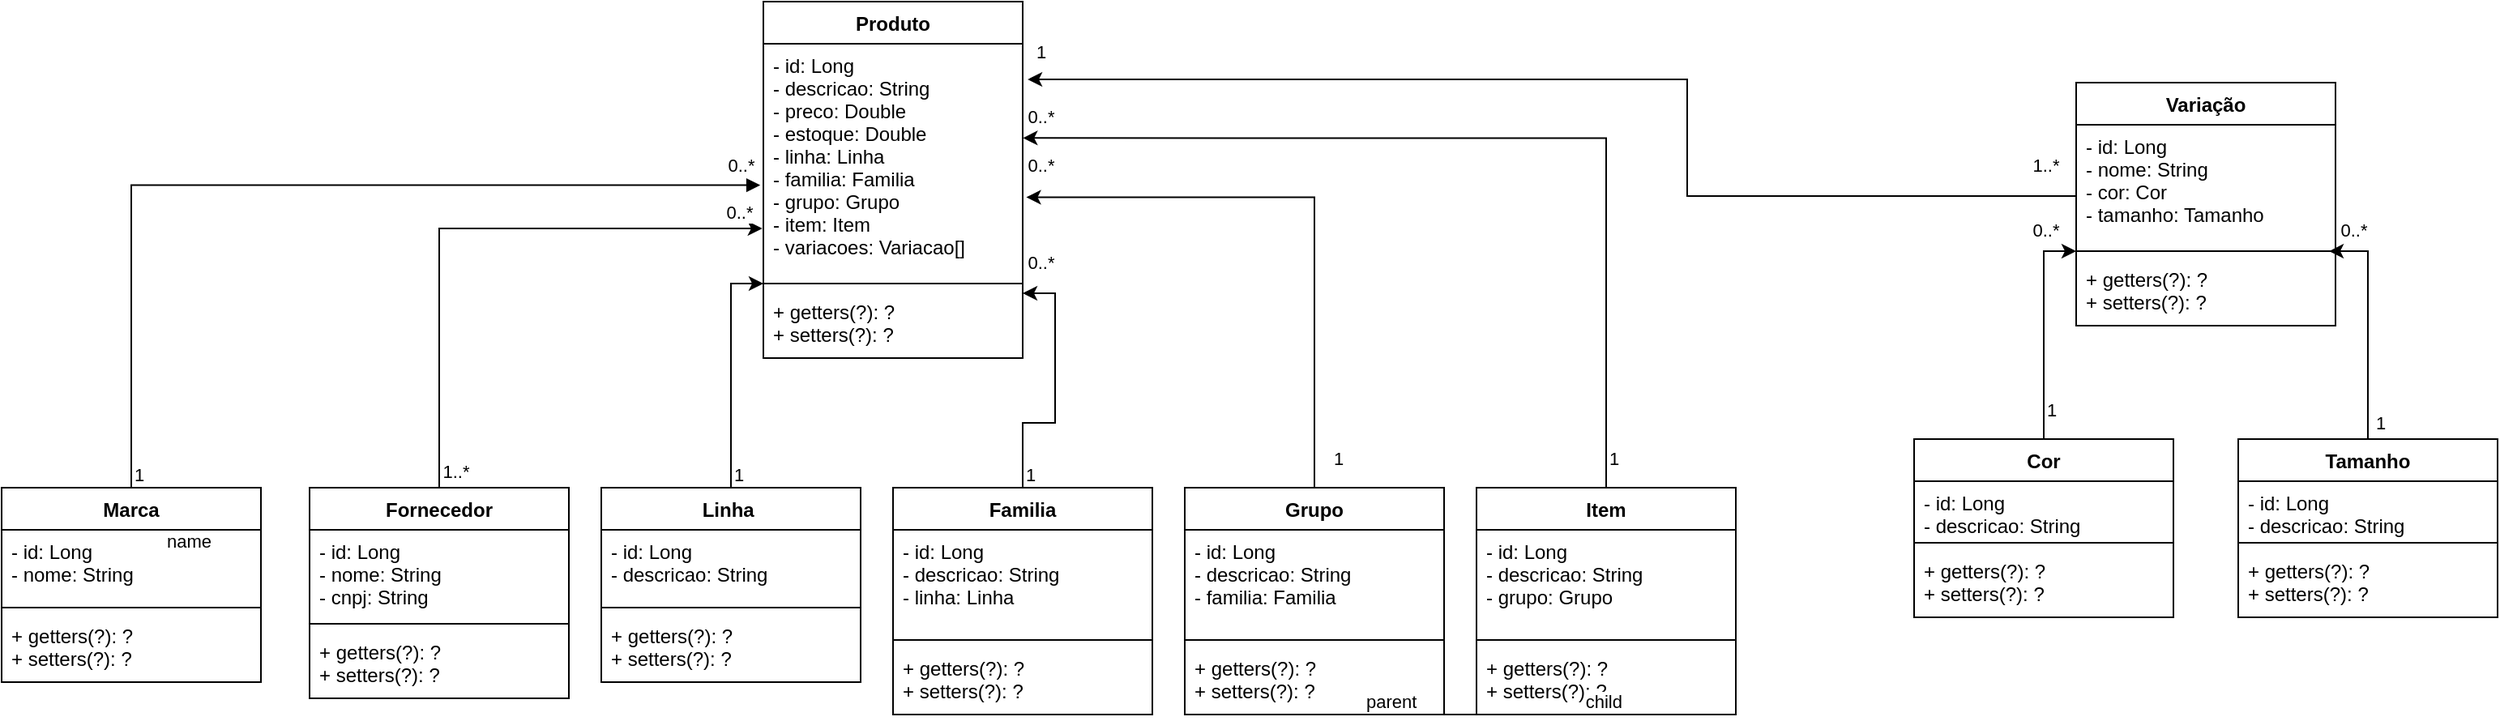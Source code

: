 <mxfile version="20.8.20" type="github">
  <diagram id="C5RBs43oDa-KdzZeNtuy" name="Page-1">
    <mxGraphModel dx="1707" dy="484" grid="1" gridSize="10" guides="1" tooltips="1" connect="1" arrows="1" fold="1" page="1" pageScale="1" pageWidth="827" pageHeight="1169" background="none" math="0" shadow="0">
      <root>
        <mxCell id="WIyWlLk6GJQsqaUBKTNV-0" />
        <mxCell id="WIyWlLk6GJQsqaUBKTNV-1" parent="WIyWlLk6GJQsqaUBKTNV-0" />
        <mxCell id="VXBJm0utEEr6lyilvZEF-82" style="edgeStyle=orthogonalEdgeStyle;rounded=0;orthogonalLoop=1;jettySize=auto;html=1;entryX=0.975;entryY=-0.095;entryDx=0;entryDy=0;entryPerimeter=0;" parent="WIyWlLk6GJQsqaUBKTNV-1" source="VXBJm0utEEr6lyilvZEF-8" target="VXBJm0utEEr6lyilvZEF-47" edge="1">
          <mxGeometry relative="1" as="geometry" />
        </mxCell>
        <mxCell id="VXBJm0utEEr6lyilvZEF-8" value="Tamanho" style="swimlane;fontStyle=1;align=center;verticalAlign=top;childLayout=stackLayout;horizontal=1;startSize=26;horizontalStack=0;resizeParent=1;resizeParentMax=0;resizeLast=0;collapsible=1;marginBottom=0;" parent="WIyWlLk6GJQsqaUBKTNV-1" vertex="1">
          <mxGeometry x="580" y="300" width="160" height="110" as="geometry" />
        </mxCell>
        <mxCell id="VXBJm0utEEr6lyilvZEF-9" value="- id: Long&#xa;- descricao: String" style="text;strokeColor=none;fillColor=none;align=left;verticalAlign=top;spacingLeft=4;spacingRight=4;overflow=hidden;rotatable=0;points=[[0,0.5],[1,0.5]];portConstraint=eastwest;" parent="VXBJm0utEEr6lyilvZEF-8" vertex="1">
          <mxGeometry y="26" width="160" height="34" as="geometry" />
        </mxCell>
        <mxCell id="VXBJm0utEEr6lyilvZEF-10" value="" style="line;strokeWidth=1;fillColor=none;align=left;verticalAlign=middle;spacingTop=-1;spacingLeft=3;spacingRight=3;rotatable=0;labelPosition=right;points=[];portConstraint=eastwest;strokeColor=inherit;" parent="VXBJm0utEEr6lyilvZEF-8" vertex="1">
          <mxGeometry y="60" width="160" height="8" as="geometry" />
        </mxCell>
        <mxCell id="VXBJm0utEEr6lyilvZEF-11" value="+ getters(?): ?&#xa;+ setters(?): ?" style="text;strokeColor=none;fillColor=none;align=left;verticalAlign=top;spacingLeft=4;spacingRight=4;overflow=hidden;rotatable=0;points=[[0,0.5],[1,0.5]];portConstraint=eastwest;" parent="VXBJm0utEEr6lyilvZEF-8" vertex="1">
          <mxGeometry y="68" width="160" height="42" as="geometry" />
        </mxCell>
        <mxCell id="VXBJm0utEEr6lyilvZEF-79" style="edgeStyle=orthogonalEdgeStyle;rounded=0;orthogonalLoop=1;jettySize=auto;html=1;" parent="WIyWlLk6GJQsqaUBKTNV-1" source="VXBJm0utEEr6lyilvZEF-12" target="VXBJm0utEEr6lyilvZEF-46" edge="1">
          <mxGeometry relative="1" as="geometry" />
        </mxCell>
        <mxCell id="VXBJm0utEEr6lyilvZEF-12" value="Cor" style="swimlane;fontStyle=1;align=center;verticalAlign=top;childLayout=stackLayout;horizontal=1;startSize=26;horizontalStack=0;resizeParent=1;resizeParentMax=0;resizeLast=0;collapsible=1;marginBottom=0;" parent="WIyWlLk6GJQsqaUBKTNV-1" vertex="1">
          <mxGeometry x="380" y="300" width="160" height="110" as="geometry" />
        </mxCell>
        <mxCell id="VXBJm0utEEr6lyilvZEF-13" value="- id: Long&#xa;- descricao: String" style="text;strokeColor=none;fillColor=none;align=left;verticalAlign=top;spacingLeft=4;spacingRight=4;overflow=hidden;rotatable=0;points=[[0,0.5],[1,0.5]];portConstraint=eastwest;" parent="VXBJm0utEEr6lyilvZEF-12" vertex="1">
          <mxGeometry y="26" width="160" height="34" as="geometry" />
        </mxCell>
        <mxCell id="VXBJm0utEEr6lyilvZEF-14" value="" style="line;strokeWidth=1;fillColor=none;align=left;verticalAlign=middle;spacingTop=-1;spacingLeft=3;spacingRight=3;rotatable=0;labelPosition=right;points=[];portConstraint=eastwest;strokeColor=inherit;" parent="VXBJm0utEEr6lyilvZEF-12" vertex="1">
          <mxGeometry y="60" width="160" height="8" as="geometry" />
        </mxCell>
        <mxCell id="VXBJm0utEEr6lyilvZEF-15" value="+ getters(?): ?&#xa;+ setters(?): ?" style="text;strokeColor=none;fillColor=none;align=left;verticalAlign=top;spacingLeft=4;spacingRight=4;overflow=hidden;rotatable=0;points=[[0,0.5],[1,0.5]];portConstraint=eastwest;" parent="VXBJm0utEEr6lyilvZEF-12" vertex="1">
          <mxGeometry y="68" width="160" height="42" as="geometry" />
        </mxCell>
        <mxCell id="VXBJm0utEEr6lyilvZEF-60" style="edgeStyle=orthogonalEdgeStyle;rounded=0;orthogonalLoop=1;jettySize=auto;html=1;entryX=-0.004;entryY=0.792;entryDx=0;entryDy=0;entryPerimeter=0;" parent="WIyWlLk6GJQsqaUBKTNV-1" source="VXBJm0utEEr6lyilvZEF-16" target="VXBJm0utEEr6lyilvZEF-41" edge="1">
          <mxGeometry relative="1" as="geometry" />
        </mxCell>
        <mxCell id="VXBJm0utEEr6lyilvZEF-61" value="1..*" style="edgeLabel;html=1;align=center;verticalAlign=middle;resizable=0;points=[];" parent="VXBJm0utEEr6lyilvZEF-60" vertex="1" connectable="0">
          <mxGeometry x="-0.962" relative="1" as="geometry">
            <mxPoint x="10" y="-3" as="offset" />
          </mxGeometry>
        </mxCell>
        <mxCell id="VXBJm0utEEr6lyilvZEF-63" value="0..*" style="edgeLabel;html=1;align=center;verticalAlign=middle;resizable=0;points=[];" parent="VXBJm0utEEr6lyilvZEF-60" vertex="1" connectable="0">
          <mxGeometry x="0.921" y="1" relative="1" as="geometry">
            <mxPoint y="-9" as="offset" />
          </mxGeometry>
        </mxCell>
        <mxCell id="VXBJm0utEEr6lyilvZEF-16" value="Fornecedor&#xa;" style="swimlane;fontStyle=1;align=center;verticalAlign=top;childLayout=stackLayout;horizontal=1;startSize=26;horizontalStack=0;resizeParent=1;resizeParentMax=0;resizeLast=0;collapsible=1;marginBottom=0;" parent="WIyWlLk6GJQsqaUBKTNV-1" vertex="1">
          <mxGeometry x="-610" y="330" width="160" height="130" as="geometry" />
        </mxCell>
        <mxCell id="VXBJm0utEEr6lyilvZEF-17" value="- id: Long&#xa;- nome: String&#xa;- cnpj: String" style="text;strokeColor=none;fillColor=none;align=left;verticalAlign=top;spacingLeft=4;spacingRight=4;overflow=hidden;rotatable=0;points=[[0,0.5],[1,0.5]];portConstraint=eastwest;" parent="VXBJm0utEEr6lyilvZEF-16" vertex="1">
          <mxGeometry y="26" width="160" height="54" as="geometry" />
        </mxCell>
        <mxCell id="VXBJm0utEEr6lyilvZEF-18" value="" style="line;strokeWidth=1;fillColor=none;align=left;verticalAlign=middle;spacingTop=-1;spacingLeft=3;spacingRight=3;rotatable=0;labelPosition=right;points=[];portConstraint=eastwest;strokeColor=inherit;" parent="VXBJm0utEEr6lyilvZEF-16" vertex="1">
          <mxGeometry y="80" width="160" height="8" as="geometry" />
        </mxCell>
        <mxCell id="VXBJm0utEEr6lyilvZEF-19" value="+ getters(?): ?&#xa;+ setters(?): ?" style="text;strokeColor=none;fillColor=none;align=left;verticalAlign=top;spacingLeft=4;spacingRight=4;overflow=hidden;rotatable=0;points=[[0,0.5],[1,0.5]];portConstraint=eastwest;" parent="VXBJm0utEEr6lyilvZEF-16" vertex="1">
          <mxGeometry y="88" width="160" height="42" as="geometry" />
        </mxCell>
        <mxCell id="VXBJm0utEEr6lyilvZEF-20" value="Marca" style="swimlane;fontStyle=1;align=center;verticalAlign=top;childLayout=stackLayout;horizontal=1;startSize=26;horizontalStack=0;resizeParent=1;resizeParentMax=0;resizeLast=0;collapsible=1;marginBottom=0;" parent="WIyWlLk6GJQsqaUBKTNV-1" vertex="1">
          <mxGeometry x="-800" y="330" width="160" height="120" as="geometry" />
        </mxCell>
        <mxCell id="VXBJm0utEEr6lyilvZEF-21" value="- id: Long&#xa;- nome: String" style="text;strokeColor=none;fillColor=none;align=left;verticalAlign=top;spacingLeft=4;spacingRight=4;overflow=hidden;rotatable=0;points=[[0,0.5],[1,0.5]];portConstraint=eastwest;" parent="VXBJm0utEEr6lyilvZEF-20" vertex="1">
          <mxGeometry y="26" width="160" height="44" as="geometry" />
        </mxCell>
        <mxCell id="VXBJm0utEEr6lyilvZEF-22" value="" style="line;strokeWidth=1;fillColor=none;align=left;verticalAlign=middle;spacingTop=-1;spacingLeft=3;spacingRight=3;rotatable=0;labelPosition=right;points=[];portConstraint=eastwest;strokeColor=inherit;" parent="VXBJm0utEEr6lyilvZEF-20" vertex="1">
          <mxGeometry y="70" width="160" height="8" as="geometry" />
        </mxCell>
        <mxCell id="VXBJm0utEEr6lyilvZEF-23" value="+ getters(?): ?&#xa;+ setters(?): ?" style="text;strokeColor=none;fillColor=none;align=left;verticalAlign=top;spacingLeft=4;spacingRight=4;overflow=hidden;rotatable=0;points=[[0,0.5],[1,0.5]];portConstraint=eastwest;" parent="VXBJm0utEEr6lyilvZEF-20" vertex="1">
          <mxGeometry y="78" width="160" height="42" as="geometry" />
        </mxCell>
        <mxCell id="VXBJm0utEEr6lyilvZEF-75" style="edgeStyle=orthogonalEdgeStyle;rounded=0;orthogonalLoop=1;jettySize=auto;html=1;entryX=1.001;entryY=0.404;entryDx=0;entryDy=0;entryPerimeter=0;" parent="WIyWlLk6GJQsqaUBKTNV-1" source="VXBJm0utEEr6lyilvZEF-24" target="VXBJm0utEEr6lyilvZEF-41" edge="1">
          <mxGeometry relative="1" as="geometry" />
        </mxCell>
        <mxCell id="VXBJm0utEEr6lyilvZEF-24" value="Item" style="swimlane;fontStyle=1;align=center;verticalAlign=top;childLayout=stackLayout;horizontal=1;startSize=26;horizontalStack=0;resizeParent=1;resizeParentMax=0;resizeLast=0;collapsible=1;marginBottom=0;" parent="WIyWlLk6GJQsqaUBKTNV-1" vertex="1">
          <mxGeometry x="110" y="330" width="160" height="140" as="geometry" />
        </mxCell>
        <mxCell id="VXBJm0utEEr6lyilvZEF-25" value="- id: Long&#xa;- descricao: String&#xa;- grupo: Grupo" style="text;strokeColor=none;fillColor=none;align=left;verticalAlign=top;spacingLeft=4;spacingRight=4;overflow=hidden;rotatable=0;points=[[0,0.5],[1,0.5]];portConstraint=eastwest;" parent="VXBJm0utEEr6lyilvZEF-24" vertex="1">
          <mxGeometry y="26" width="160" height="64" as="geometry" />
        </mxCell>
        <mxCell id="VXBJm0utEEr6lyilvZEF-26" value="" style="line;strokeWidth=1;fillColor=none;align=left;verticalAlign=middle;spacingTop=-1;spacingLeft=3;spacingRight=3;rotatable=0;labelPosition=right;points=[];portConstraint=eastwest;strokeColor=inherit;" parent="VXBJm0utEEr6lyilvZEF-24" vertex="1">
          <mxGeometry y="90" width="160" height="8" as="geometry" />
        </mxCell>
        <mxCell id="VXBJm0utEEr6lyilvZEF-27" value="+ getters(?): ?&#xa;+ setters(?): ?" style="text;strokeColor=none;fillColor=none;align=left;verticalAlign=top;spacingLeft=4;spacingRight=4;overflow=hidden;rotatable=0;points=[[0,0.5],[1,0.5]];portConstraint=eastwest;" parent="VXBJm0utEEr6lyilvZEF-24" vertex="1">
          <mxGeometry y="98" width="160" height="42" as="geometry" />
        </mxCell>
        <mxCell id="VXBJm0utEEr6lyilvZEF-70" style="edgeStyle=orthogonalEdgeStyle;rounded=0;orthogonalLoop=1;jettySize=auto;html=1;entryX=1.014;entryY=0.658;entryDx=0;entryDy=0;entryPerimeter=0;" parent="WIyWlLk6GJQsqaUBKTNV-1" source="VXBJm0utEEr6lyilvZEF-28" target="VXBJm0utEEr6lyilvZEF-41" edge="1">
          <mxGeometry relative="1" as="geometry" />
        </mxCell>
        <mxCell id="VXBJm0utEEr6lyilvZEF-28" value="Grupo" style="swimlane;fontStyle=1;align=center;verticalAlign=top;childLayout=stackLayout;horizontal=1;startSize=26;horizontalStack=0;resizeParent=1;resizeParentMax=0;resizeLast=0;collapsible=1;marginBottom=0;" parent="WIyWlLk6GJQsqaUBKTNV-1" vertex="1">
          <mxGeometry x="-70" y="330" width="160" height="140" as="geometry" />
        </mxCell>
        <mxCell id="VXBJm0utEEr6lyilvZEF-29" value="- id: Long&#xa;- descricao: String&#xa;- familia: Familia" style="text;strokeColor=none;fillColor=none;align=left;verticalAlign=top;spacingLeft=4;spacingRight=4;overflow=hidden;rotatable=0;points=[[0,0.5],[1,0.5]];portConstraint=eastwest;" parent="VXBJm0utEEr6lyilvZEF-28" vertex="1">
          <mxGeometry y="26" width="160" height="64" as="geometry" />
        </mxCell>
        <mxCell id="VXBJm0utEEr6lyilvZEF-30" value="" style="line;strokeWidth=1;fillColor=none;align=left;verticalAlign=middle;spacingTop=-1;spacingLeft=3;spacingRight=3;rotatable=0;labelPosition=right;points=[];portConstraint=eastwest;strokeColor=inherit;" parent="VXBJm0utEEr6lyilvZEF-28" vertex="1">
          <mxGeometry y="90" width="160" height="8" as="geometry" />
        </mxCell>
        <mxCell id="VXBJm0utEEr6lyilvZEF-31" value="+ getters(?): ?&#xa;+ setters(?): ?" style="text;strokeColor=none;fillColor=none;align=left;verticalAlign=top;spacingLeft=4;spacingRight=4;overflow=hidden;rotatable=0;points=[[0,0.5],[1,0.5]];portConstraint=eastwest;" parent="VXBJm0utEEr6lyilvZEF-28" vertex="1">
          <mxGeometry y="98" width="160" height="42" as="geometry" />
        </mxCell>
        <mxCell id="VXBJm0utEEr6lyilvZEF-72" value="" style="edgeStyle=orthogonalEdgeStyle;rounded=0;orthogonalLoop=1;jettySize=auto;html=1;" parent="WIyWlLk6GJQsqaUBKTNV-1" source="VXBJm0utEEr6lyilvZEF-32" target="VXBJm0utEEr6lyilvZEF-43" edge="1">
          <mxGeometry relative="1" as="geometry">
            <Array as="points">
              <mxPoint x="-170" y="290" />
              <mxPoint x="-150" y="290" />
              <mxPoint x="-150" y="210" />
            </Array>
          </mxGeometry>
        </mxCell>
        <mxCell id="VXBJm0utEEr6lyilvZEF-32" value="Familia" style="swimlane;fontStyle=1;align=center;verticalAlign=top;childLayout=stackLayout;horizontal=1;startSize=26;horizontalStack=0;resizeParent=1;resizeParentMax=0;resizeLast=0;collapsible=1;marginBottom=0;" parent="WIyWlLk6GJQsqaUBKTNV-1" vertex="1">
          <mxGeometry x="-250" y="330" width="160" height="140" as="geometry" />
        </mxCell>
        <mxCell id="VXBJm0utEEr6lyilvZEF-33" value="- id: Long&#xa;- descricao: String&#xa;- linha: Linha" style="text;strokeColor=none;fillColor=none;align=left;verticalAlign=top;spacingLeft=4;spacingRight=4;overflow=hidden;rotatable=0;points=[[0,0.5],[1,0.5]];portConstraint=eastwest;" parent="VXBJm0utEEr6lyilvZEF-32" vertex="1">
          <mxGeometry y="26" width="160" height="64" as="geometry" />
        </mxCell>
        <mxCell id="VXBJm0utEEr6lyilvZEF-34" value="" style="line;strokeWidth=1;fillColor=none;align=left;verticalAlign=middle;spacingTop=-1;spacingLeft=3;spacingRight=3;rotatable=0;labelPosition=right;points=[];portConstraint=eastwest;strokeColor=inherit;" parent="VXBJm0utEEr6lyilvZEF-32" vertex="1">
          <mxGeometry y="90" width="160" height="8" as="geometry" />
        </mxCell>
        <mxCell id="VXBJm0utEEr6lyilvZEF-35" value="+ getters(?): ?&#xa;+ setters(?): ?" style="text;strokeColor=none;fillColor=none;align=left;verticalAlign=top;spacingLeft=4;spacingRight=4;overflow=hidden;rotatable=0;points=[[0,0.5],[1,0.5]];portConstraint=eastwest;" parent="VXBJm0utEEr6lyilvZEF-32" vertex="1">
          <mxGeometry y="98" width="160" height="42" as="geometry" />
        </mxCell>
        <mxCell id="VXBJm0utEEr6lyilvZEF-62" style="edgeStyle=orthogonalEdgeStyle;rounded=0;orthogonalLoop=1;jettySize=auto;html=1;" parent="WIyWlLk6GJQsqaUBKTNV-1" source="VXBJm0utEEr6lyilvZEF-36" target="VXBJm0utEEr6lyilvZEF-42" edge="1">
          <mxGeometry relative="1" as="geometry" />
        </mxCell>
        <mxCell id="VXBJm0utEEr6lyilvZEF-36" value="Linha " style="swimlane;fontStyle=1;align=center;verticalAlign=top;childLayout=stackLayout;horizontal=1;startSize=26;horizontalStack=0;resizeParent=1;resizeParentMax=0;resizeLast=0;collapsible=1;marginBottom=0;" parent="WIyWlLk6GJQsqaUBKTNV-1" vertex="1">
          <mxGeometry x="-430" y="330" width="160" height="120" as="geometry" />
        </mxCell>
        <mxCell id="VXBJm0utEEr6lyilvZEF-37" value="- id: Long&#xa;- descricao: String" style="text;strokeColor=none;fillColor=none;align=left;verticalAlign=top;spacingLeft=4;spacingRight=4;overflow=hidden;rotatable=0;points=[[0,0.5],[1,0.5]];portConstraint=eastwest;" parent="VXBJm0utEEr6lyilvZEF-36" vertex="1">
          <mxGeometry y="26" width="160" height="44" as="geometry" />
        </mxCell>
        <mxCell id="VXBJm0utEEr6lyilvZEF-38" value="" style="line;strokeWidth=1;fillColor=none;align=left;verticalAlign=middle;spacingTop=-1;spacingLeft=3;spacingRight=3;rotatable=0;labelPosition=right;points=[];portConstraint=eastwest;strokeColor=inherit;" parent="VXBJm0utEEr6lyilvZEF-36" vertex="1">
          <mxGeometry y="70" width="160" height="8" as="geometry" />
        </mxCell>
        <mxCell id="VXBJm0utEEr6lyilvZEF-39" value="+ getters(?): ?&#xa;+ setters(?): ?" style="text;strokeColor=none;fillColor=none;align=left;verticalAlign=top;spacingLeft=4;spacingRight=4;overflow=hidden;rotatable=0;points=[[0,0.5],[1,0.5]];portConstraint=eastwest;" parent="VXBJm0utEEr6lyilvZEF-36" vertex="1">
          <mxGeometry y="78" width="160" height="42" as="geometry" />
        </mxCell>
        <mxCell id="VXBJm0utEEr6lyilvZEF-40" value="Produto" style="swimlane;fontStyle=1;align=center;verticalAlign=top;childLayout=stackLayout;horizontal=1;startSize=26;horizontalStack=0;resizeParent=1;resizeParentMax=0;resizeLast=0;collapsible=1;marginBottom=0;" parent="WIyWlLk6GJQsqaUBKTNV-1" vertex="1">
          <mxGeometry x="-330" y="30" width="160" height="220" as="geometry" />
        </mxCell>
        <mxCell id="VXBJm0utEEr6lyilvZEF-41" value="- id: Long&#xa;- descricao: String&#xa;- preco: Double&#xa;- estoque: Double&#xa;- linha: Linha&#xa;- familia: Familia&#xa;- grupo: Grupo&#xa;- item: Item &#xa;- variacoes: Variacao[]" style="text;strokeColor=none;fillColor=none;align=left;verticalAlign=top;spacingLeft=4;spacingRight=4;overflow=hidden;rotatable=0;points=[[0,0.5],[1,0.5]];portConstraint=eastwest;" parent="VXBJm0utEEr6lyilvZEF-40" vertex="1">
          <mxGeometry y="26" width="160" height="144" as="geometry" />
        </mxCell>
        <mxCell id="VXBJm0utEEr6lyilvZEF-42" value="" style="line;strokeWidth=1;fillColor=none;align=left;verticalAlign=middle;spacingTop=-1;spacingLeft=3;spacingRight=3;rotatable=0;labelPosition=right;points=[];portConstraint=eastwest;strokeColor=inherit;" parent="VXBJm0utEEr6lyilvZEF-40" vertex="1">
          <mxGeometry y="170" width="160" height="8" as="geometry" />
        </mxCell>
        <mxCell id="VXBJm0utEEr6lyilvZEF-43" value="+ getters(?): ?&#xa;+ setters(?): ?" style="text;strokeColor=none;fillColor=none;align=left;verticalAlign=top;spacingLeft=4;spacingRight=4;overflow=hidden;rotatable=0;points=[[0,0.5],[1,0.5]];portConstraint=eastwest;" parent="VXBJm0utEEr6lyilvZEF-40" vertex="1">
          <mxGeometry y="178" width="160" height="42" as="geometry" />
        </mxCell>
        <mxCell id="VXBJm0utEEr6lyilvZEF-86" style="edgeStyle=orthogonalEdgeStyle;rounded=0;orthogonalLoop=1;jettySize=auto;html=1;entryX=1.019;entryY=0.153;entryDx=0;entryDy=0;entryPerimeter=0;" parent="WIyWlLk6GJQsqaUBKTNV-1" source="VXBJm0utEEr6lyilvZEF-44" target="VXBJm0utEEr6lyilvZEF-41" edge="1">
          <mxGeometry relative="1" as="geometry">
            <Array as="points">
              <mxPoint x="240" y="150" />
              <mxPoint x="240" y="78" />
            </Array>
          </mxGeometry>
        </mxCell>
        <mxCell id="VXBJm0utEEr6lyilvZEF-44" value="Variação" style="swimlane;fontStyle=1;align=center;verticalAlign=top;childLayout=stackLayout;horizontal=1;startSize=26;horizontalStack=0;resizeParent=1;resizeParentMax=0;resizeLast=0;collapsible=1;marginBottom=0;" parent="WIyWlLk6GJQsqaUBKTNV-1" vertex="1">
          <mxGeometry x="480" y="80" width="160" height="150" as="geometry" />
        </mxCell>
        <mxCell id="VXBJm0utEEr6lyilvZEF-45" value="- id: Long&#xa;- nome: String&#xa;- cor: Cor&#xa;- tamanho: Tamanho" style="text;strokeColor=none;fillColor=none;align=left;verticalAlign=top;spacingLeft=4;spacingRight=4;overflow=hidden;rotatable=0;points=[[0,0.5],[1,0.5]];portConstraint=eastwest;" parent="VXBJm0utEEr6lyilvZEF-44" vertex="1">
          <mxGeometry y="26" width="160" height="74" as="geometry" />
        </mxCell>
        <mxCell id="VXBJm0utEEr6lyilvZEF-46" value="" style="line;strokeWidth=1;fillColor=none;align=left;verticalAlign=middle;spacingTop=-1;spacingLeft=3;spacingRight=3;rotatable=0;labelPosition=right;points=[];portConstraint=eastwest;strokeColor=inherit;" parent="VXBJm0utEEr6lyilvZEF-44" vertex="1">
          <mxGeometry y="100" width="160" height="8" as="geometry" />
        </mxCell>
        <mxCell id="VXBJm0utEEr6lyilvZEF-47" value="+ getters(?): ?&#xa;+ setters(?): ?" style="text;strokeColor=none;fillColor=none;align=left;verticalAlign=top;spacingLeft=4;spacingRight=4;overflow=hidden;rotatable=0;points=[[0,0.5],[1,0.5]];portConstraint=eastwest;" parent="VXBJm0utEEr6lyilvZEF-44" vertex="1">
          <mxGeometry y="108" width="160" height="42" as="geometry" />
        </mxCell>
        <mxCell id="VXBJm0utEEr6lyilvZEF-48" value="" style="endArrow=none;html=1;edgeStyle=orthogonalEdgeStyle;rounded=0;" parent="WIyWlLk6GJQsqaUBKTNV-1" edge="1">
          <mxGeometry relative="1" as="geometry">
            <mxPoint x="40" y="470" as="sourcePoint" />
            <mxPoint x="200" y="470" as="targetPoint" />
          </mxGeometry>
        </mxCell>
        <mxCell id="VXBJm0utEEr6lyilvZEF-49" value="parent" style="edgeLabel;resizable=0;html=1;align=left;verticalAlign=bottom;" parent="VXBJm0utEEr6lyilvZEF-48" connectable="0" vertex="1">
          <mxGeometry x="-1" relative="1" as="geometry" />
        </mxCell>
        <mxCell id="VXBJm0utEEr6lyilvZEF-50" value="child" style="edgeLabel;resizable=0;html=1;align=right;verticalAlign=bottom;" parent="VXBJm0utEEr6lyilvZEF-48" connectable="0" vertex="1">
          <mxGeometry x="1" relative="1" as="geometry" />
        </mxCell>
        <mxCell id="VXBJm0utEEr6lyilvZEF-54" value="name" style="endArrow=block;endFill=1;html=1;edgeStyle=orthogonalEdgeStyle;align=left;verticalAlign=top;rounded=0;exitX=0.5;exitY=0;exitDx=0;exitDy=0;entryX=-0.012;entryY=0.606;entryDx=0;entryDy=0;entryPerimeter=0;" parent="WIyWlLk6GJQsqaUBKTNV-1" source="VXBJm0utEEr6lyilvZEF-20" target="VXBJm0utEEr6lyilvZEF-41" edge="1">
          <mxGeometry x="-1" y="-28" relative="1" as="geometry">
            <mxPoint x="-510" y="250" as="sourcePoint" />
            <mxPoint x="-350" y="250" as="targetPoint" />
            <mxPoint x="-8" y="20" as="offset" />
          </mxGeometry>
        </mxCell>
        <mxCell id="VXBJm0utEEr6lyilvZEF-55" value="1" style="edgeLabel;resizable=0;html=1;align=left;verticalAlign=bottom;" parent="VXBJm0utEEr6lyilvZEF-54" connectable="0" vertex="1">
          <mxGeometry x="-1" relative="1" as="geometry" />
        </mxCell>
        <mxCell id="VXBJm0utEEr6lyilvZEF-56" value="0..*" style="edgeLabel;html=1;align=center;verticalAlign=middle;resizable=0;points=[];" parent="VXBJm0utEEr6lyilvZEF-54" vertex="1" connectable="0">
          <mxGeometry x="0.955" y="-2" relative="1" as="geometry">
            <mxPoint y="-15" as="offset" />
          </mxGeometry>
        </mxCell>
        <mxCell id="VXBJm0utEEr6lyilvZEF-65" value="1" style="edgeLabel;resizable=0;html=1;align=left;verticalAlign=bottom;" parent="WIyWlLk6GJQsqaUBKTNV-1" connectable="0" vertex="1">
          <mxGeometry x="-350" y="330" as="geometry" />
        </mxCell>
        <mxCell id="VXBJm0utEEr6lyilvZEF-67" value="0..*" style="edgeLabel;html=1;align=center;verticalAlign=middle;resizable=0;points=[];" parent="WIyWlLk6GJQsqaUBKTNV-1" vertex="1" connectable="0">
          <mxGeometry x="-329.997" y="170.005" as="geometry">
            <mxPoint x="171" y="21" as="offset" />
          </mxGeometry>
        </mxCell>
        <mxCell id="VXBJm0utEEr6lyilvZEF-68" value="1" style="edgeLabel;resizable=0;html=1;align=left;verticalAlign=bottom;" parent="WIyWlLk6GJQsqaUBKTNV-1" connectable="0" vertex="1">
          <mxGeometry x="-170" y="330" as="geometry" />
        </mxCell>
        <mxCell id="VXBJm0utEEr6lyilvZEF-71" value="0..*" style="edgeLabel;html=1;align=center;verticalAlign=middle;resizable=0;points=[];" parent="WIyWlLk6GJQsqaUBKTNV-1" vertex="1" connectable="0">
          <mxGeometry x="-329.997" y="110.005" as="geometry">
            <mxPoint x="171" y="21" as="offset" />
          </mxGeometry>
        </mxCell>
        <mxCell id="VXBJm0utEEr6lyilvZEF-74" value="1" style="edgeLabel;resizable=0;html=1;align=left;verticalAlign=bottom;" parent="WIyWlLk6GJQsqaUBKTNV-1" connectable="0" vertex="1">
          <mxGeometry x="20" y="320" as="geometry" />
        </mxCell>
        <mxCell id="VXBJm0utEEr6lyilvZEF-77" value="0..*" style="edgeLabel;html=1;align=center;verticalAlign=middle;resizable=0;points=[];" parent="WIyWlLk6GJQsqaUBKTNV-1" vertex="1" connectable="0">
          <mxGeometry x="-329.997" y="80.005" as="geometry">
            <mxPoint x="171" y="21" as="offset" />
          </mxGeometry>
        </mxCell>
        <mxCell id="VXBJm0utEEr6lyilvZEF-78" value="1" style="edgeLabel;resizable=0;html=1;align=left;verticalAlign=bottom;" parent="WIyWlLk6GJQsqaUBKTNV-1" connectable="0" vertex="1">
          <mxGeometry x="190" y="320" as="geometry" />
        </mxCell>
        <mxCell id="VXBJm0utEEr6lyilvZEF-80" value="0..*" style="edgeLabel;html=1;align=center;verticalAlign=middle;resizable=0;points=[];" parent="WIyWlLk6GJQsqaUBKTNV-1" vertex="1" connectable="0">
          <mxGeometry x="290.003" y="150.005" as="geometry">
            <mxPoint x="171" y="21" as="offset" />
          </mxGeometry>
        </mxCell>
        <mxCell id="VXBJm0utEEr6lyilvZEF-81" value="1" style="edgeLabel;resizable=0;html=1;align=left;verticalAlign=bottom;" parent="WIyWlLk6GJQsqaUBKTNV-1" connectable="0" vertex="1">
          <mxGeometry x="460" y="290" as="geometry" />
        </mxCell>
        <mxCell id="VXBJm0utEEr6lyilvZEF-83" value="0..*" style="edgeLabel;html=1;align=center;verticalAlign=middle;resizable=0;points=[];" parent="WIyWlLk6GJQsqaUBKTNV-1" vertex="1" connectable="0">
          <mxGeometry x="480.003" y="150.005" as="geometry">
            <mxPoint x="171" y="21" as="offset" />
          </mxGeometry>
        </mxCell>
        <mxCell id="VXBJm0utEEr6lyilvZEF-85" value="1" style="edgeLabel;resizable=0;html=1;align=left;verticalAlign=bottom;" parent="WIyWlLk6GJQsqaUBKTNV-1" connectable="0" vertex="1">
          <mxGeometry x="200" y="330" as="geometry">
            <mxPoint x="463" y="-32" as="offset" />
          </mxGeometry>
        </mxCell>
        <mxCell id="VXBJm0utEEr6lyilvZEF-87" value="1" style="edgeLabel;html=1;align=center;verticalAlign=middle;resizable=0;points=[];" parent="WIyWlLk6GJQsqaUBKTNV-1" vertex="1" connectable="0">
          <mxGeometry x="-329.997" y="40.005" as="geometry">
            <mxPoint x="171" y="21" as="offset" />
          </mxGeometry>
        </mxCell>
        <mxCell id="VXBJm0utEEr6lyilvZEF-88" value="1..*" style="edgeLabel;html=1;align=center;verticalAlign=middle;resizable=0;points=[];" parent="WIyWlLk6GJQsqaUBKTNV-1" vertex="1" connectable="0">
          <mxGeometry x="290.003" y="110.005" as="geometry">
            <mxPoint x="171" y="21" as="offset" />
          </mxGeometry>
        </mxCell>
      </root>
    </mxGraphModel>
  </diagram>
</mxfile>
